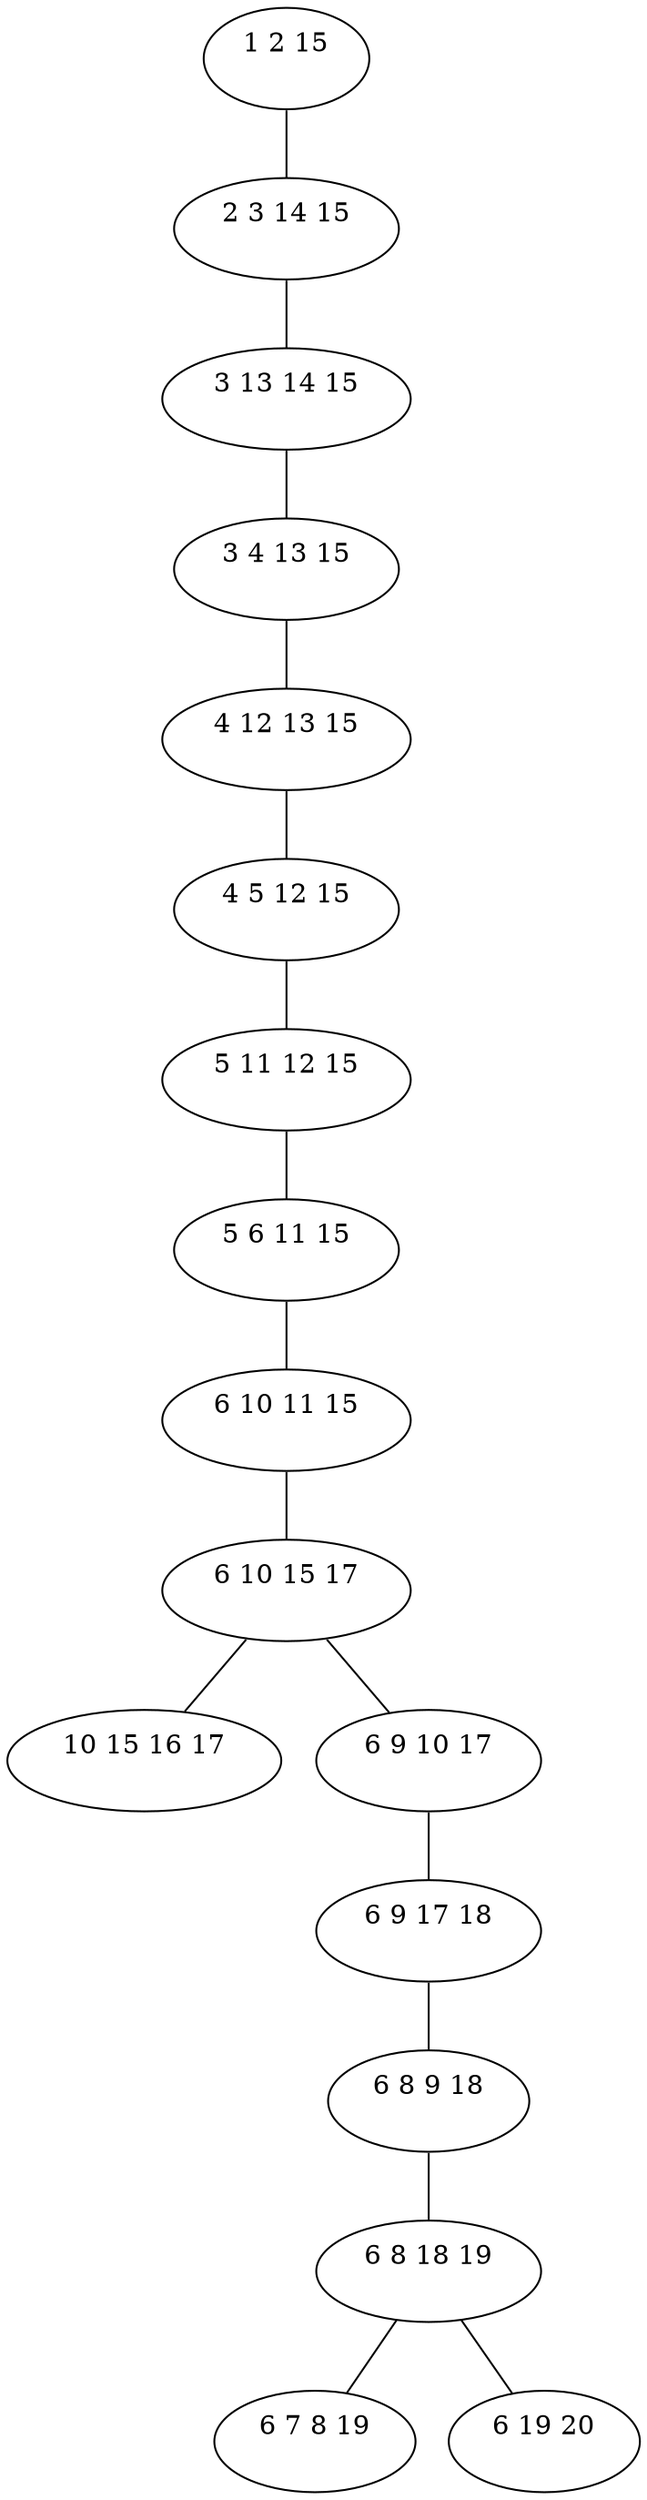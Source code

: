 graph G {

	bag0 [label="1 2 15
 "]
	bag1 [label="2 3 14 15
 "]
	bag2 [label="3 13 14 15
 "]
	bag3 [label="3 4 13 15
 "]
	bag4 [label="4 12 13 15
 "]
	bag5 [label="4 5 12 15
 "]
	bag6 [label="5 11 12 15
 "]
	bag7 [label="5 6 11 15
 "]
	bag8 [label="6 10 11 15
 "]
	bag9 [label="6 10 15 17
 "]
	bag10 [label="10 15 16 17
 "]
	bag11 [label="6 9 10 17
 "]
	bag12 [label="6 9 17 18
 "]
	bag13 [label="6 8 9 18
 "]
	bag14 [label="6 8 18 19
 "]
	bag15 [label="6 7 8 19
 "]
	bag16 [label="6 19 20
 "]

	bag0 -- bag1
	bag1 -- bag2
	bag2 -- bag3
	bag3 -- bag4
	bag4 -- bag5
	bag5 -- bag6
	bag6 -- bag7
	bag7 -- bag8
	bag8 -- bag9
	bag9 -- bag10
	bag9 -- bag11
	bag11 -- bag12
	bag12 -- bag13
	bag13 -- bag14
	bag14 -- bag15
	bag14 -- bag16

}